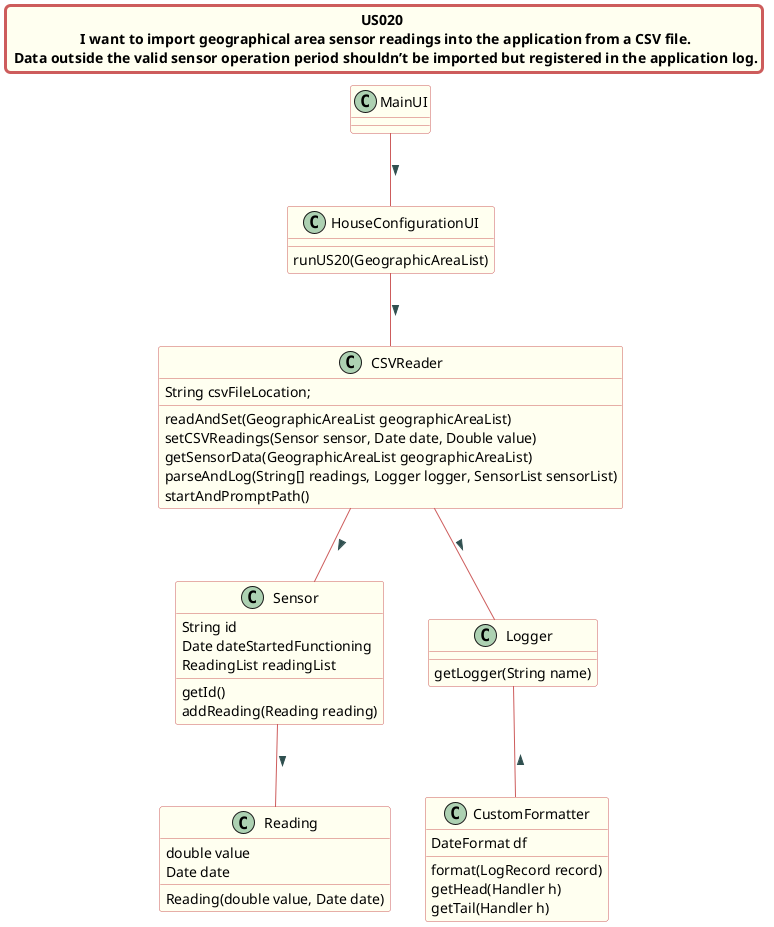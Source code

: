 @startuml
title US020 \n  I want to import geographical area sensor readings into the application from a CSV file. \n Data outside the valid sensor operation period shouldn’t be imported but registered in the application log.

skinparam titleBorderRoundCorner 10
skinparam titleBorderThickness 3
skinparam titleBorderColor indianred
skinparam titleBackgroundColor ivory
skinparam FontName quicksand

skinparam class {
 	BorderColor indianred
 	BackgroundColor indianred
 	BackgroundColor ivory
    roundcorner 10
    ArrowFontName Verdana
    ArrowColor indianred
    ArrowFontColor darkslategrey
 }


MainUI -- HouseConfigurationUI : >

HouseConfigurationUI -- CSVReader : >
CSVReader -- Sensor : >
CSVReader -- Logger : >
Sensor -- Reading : >
Logger -- CustomFormatter : <

class HouseConfigurationUI{

runUS20(GeographicAreaList)
}

class CSVReader{
String csvFileLocation;

readAndSet(GeographicAreaList geographicAreaList)
setCSVReadings(Sensor sensor, Date date, Double value)
getSensorData(GeographicAreaList geographicAreaList)
parseAndLog(String[] readings, Logger logger, SensorList sensorList)
startAndPromptPath()
}



class Sensor{
String id
Date dateStartedFunctioning
ReadingList readingList

getId()
addReading(Reading reading)
}

class Reading{
double value
Date date

Reading(double value, Date date)
}
class Logger{
getLogger(String name)
}

class CustomFormatter{
DateFormat df

format(LogRecord record)
getHead(Handler h)
getTail(Handler h)
}

@enduml